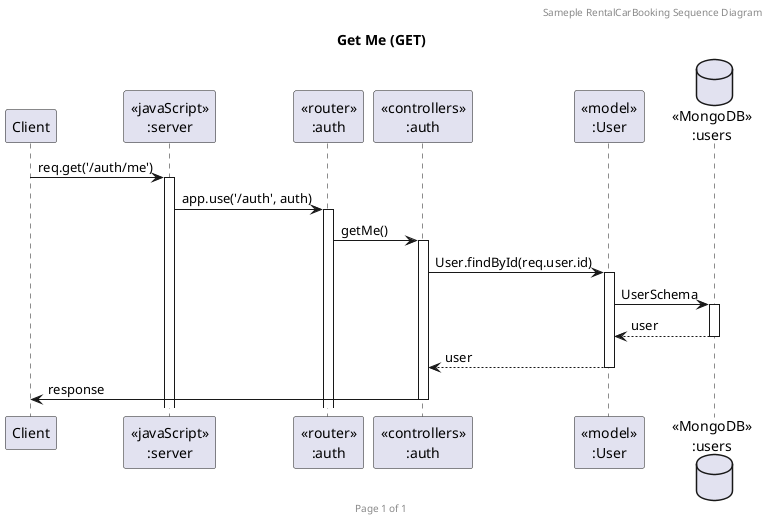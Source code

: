 @startuml Get Me (GET)

header Sameple RentalCarBooking Sequence Diagram
footer Page %page% of %lastpage%
title "Get Me (GET)"

participant "Client" as client
participant "<<javaScript>>\n:server" as server
participant "<<router>>\n:auth" as routerAuth
participant "<<controllers>>\n:auth" as controllersAuth
participant "<<model>>\n:User" as modelUser
database "<<MongoDB>>\n:users" as UsersDatabase

client->server ++:req.get('/auth/me')
server->routerAuth ++:app.use('/auth', auth)
routerAuth -> controllersAuth ++:getMe()
controllersAuth->modelUser ++:User.findById(req.user.id)
modelUser->UsersDatabase ++:UserSchema
UsersDatabase --> modelUser --:user
modelUser --> controllersAuth --:user
controllersAuth->client --:response

@enduml